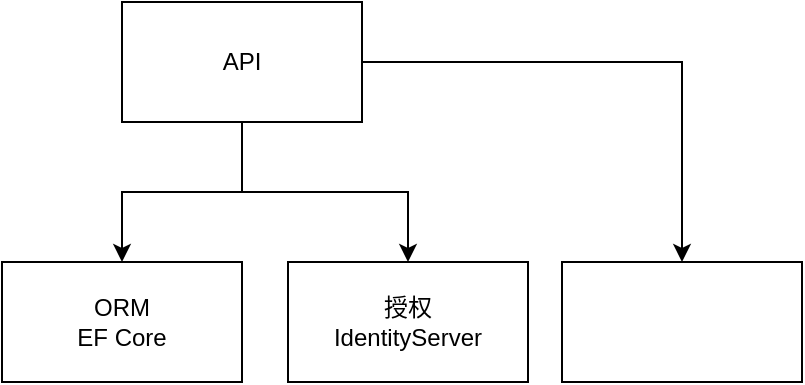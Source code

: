 <mxfile version="12.2.4" pages="1"><diagram id="XXNNXF5HU6LBf3wETxXh" name="Page-1"><mxGraphModel dx="1087" dy="541" grid="1" gridSize="10" guides="1" tooltips="1" connect="1" arrows="1" fold="1" page="1" pageScale="1" pageWidth="827" pageHeight="1169" math="0" shadow="0"><root><mxCell id="0"/><mxCell id="1" parent="0"/><mxCell id="4" value="" style="edgeStyle=orthogonalEdgeStyle;rounded=0;orthogonalLoop=1;jettySize=auto;html=1;" parent="1" source="2" target="3" edge="1"><mxGeometry relative="1" as="geometry"/></mxCell><mxCell id="6" value="" style="edgeStyle=orthogonalEdgeStyle;rounded=0;orthogonalLoop=1;jettySize=auto;html=1;" parent="1" source="2" target="5" edge="1"><mxGeometry relative="1" as="geometry"/></mxCell><mxCell id="8" value="" style="edgeStyle=orthogonalEdgeStyle;rounded=0;orthogonalLoop=1;jettySize=auto;html=1;" parent="1" source="2" target="7" edge="1"><mxGeometry relative="1" as="geometry"/></mxCell><mxCell id="2" value="API" style="rounded=0;whiteSpace=wrap;html=1;" parent="1" vertex="1"><mxGeometry x="210" y="170" width="120" height="60" as="geometry"/></mxCell><mxCell id="7" value="" style="rounded=0;whiteSpace=wrap;html=1;" parent="1" vertex="1"><mxGeometry x="430" y="300" width="120" height="60" as="geometry"/></mxCell><mxCell id="5" value="ORM&lt;br&gt;EF&amp;nbsp;Core" style="rounded=0;whiteSpace=wrap;html=1;" parent="1" vertex="1"><mxGeometry x="150" y="300" width="120" height="60" as="geometry"/></mxCell><mxCell id="3" value="授权&lt;br&gt;IdentityServer" style="rounded=0;whiteSpace=wrap;html=1;" parent="1" vertex="1"><mxGeometry x="293" y="300" width="120" height="60" as="geometry"/></mxCell></root></mxGraphModel></diagram></mxfile>